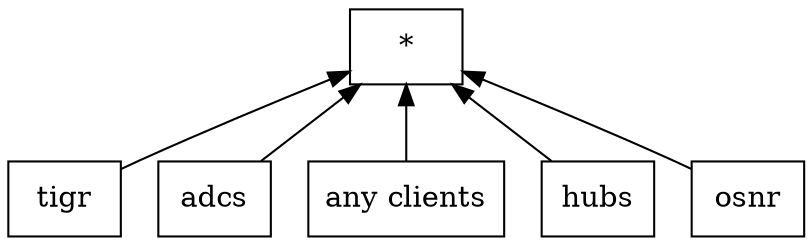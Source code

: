 digraph G { 
 rankdir=BT;
 subgraph ba { 
1 [shape=record,label="{tigr}"];
2 [shape=record,label="{adcs}"];
3 [shape=record,label="{any clients}"];
4 [shape=record,label="{hubs}"];
5 [shape=record,label="{osnr}"];
6 [shape=record,label="{*}"];
1 -> 6
2 -> 6
3 -> 6
4 -> 6
5 -> 6
}}